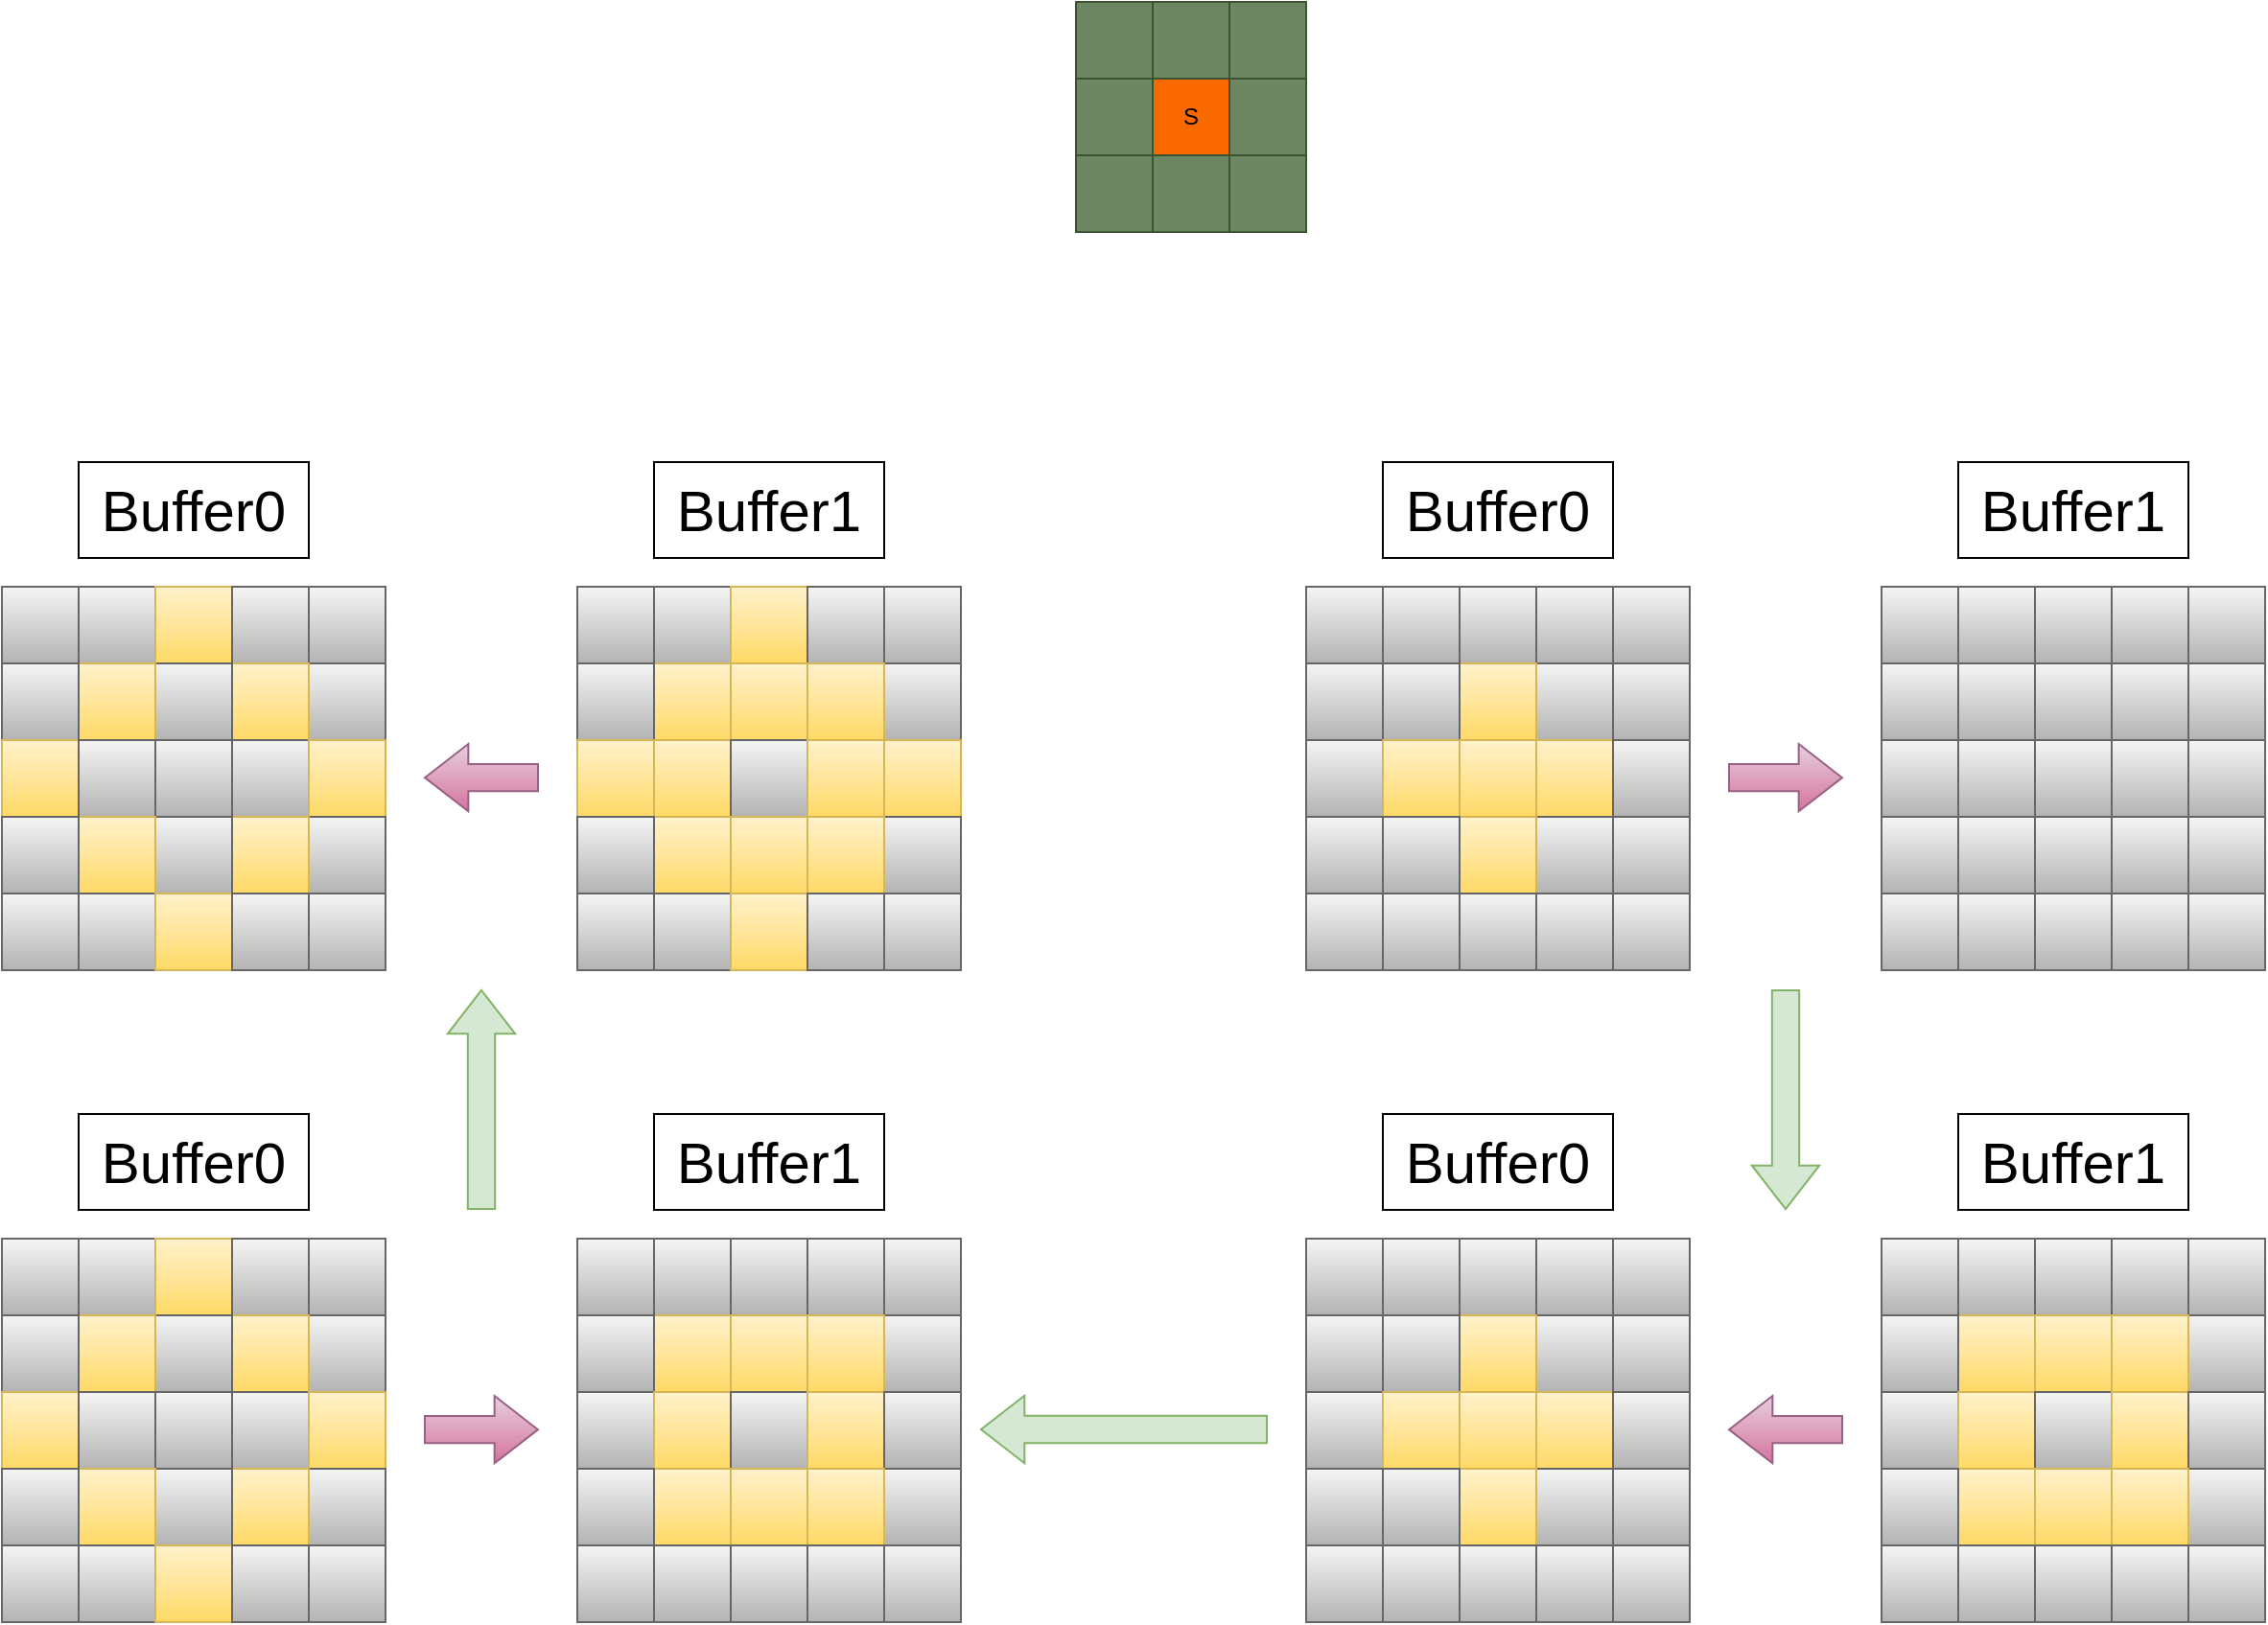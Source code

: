 <mxfile version="26.0.4">
  <diagram name="1 oldal" id="Q96dauBCt2SLIPE51oBn">
    <mxGraphModel dx="2514" dy="992" grid="1" gridSize="10" guides="1" tooltips="1" connect="1" arrows="1" fold="1" page="1" pageScale="1" pageWidth="827" pageHeight="1169" math="0" shadow="0">
      <root>
        <mxCell id="0" />
        <mxCell id="1" parent="0" />
        <mxCell id="FaB3kl8fGOnwr_DNzAc7-1" value="S" style="whiteSpace=wrap;html=1;aspect=fixed;fillColor=#fa6800;strokeColor=#C73500;fontColor=#000000;" vertex="1" parent="1">
          <mxGeometry x="120" y="220" width="40" height="40" as="geometry" />
        </mxCell>
        <mxCell id="FaB3kl8fGOnwr_DNzAc7-4" value="" style="whiteSpace=wrap;html=1;aspect=fixed;fillColor=#6d8764;strokeColor=#3A5431;fontColor=#ffffff;" vertex="1" parent="1">
          <mxGeometry x="120" y="180" width="40" height="40" as="geometry" />
        </mxCell>
        <mxCell id="FaB3kl8fGOnwr_DNzAc7-6" value="" style="whiteSpace=wrap;html=1;aspect=fixed;fillColor=#6d8764;strokeColor=#3A5431;fontColor=#ffffff;" vertex="1" parent="1">
          <mxGeometry x="80" y="180" width="40" height="40" as="geometry" />
        </mxCell>
        <mxCell id="FaB3kl8fGOnwr_DNzAc7-7" value="" style="whiteSpace=wrap;html=1;aspect=fixed;fillColor=#6d8764;strokeColor=#3A5431;fontColor=#ffffff;" vertex="1" parent="1">
          <mxGeometry x="80" y="220" width="40" height="40" as="geometry" />
        </mxCell>
        <mxCell id="FaB3kl8fGOnwr_DNzAc7-8" value="" style="whiteSpace=wrap;html=1;aspect=fixed;fillColor=#6d8764;strokeColor=#3A5431;fontColor=#ffffff;" vertex="1" parent="1">
          <mxGeometry x="80" y="260" width="40" height="40" as="geometry" />
        </mxCell>
        <mxCell id="FaB3kl8fGOnwr_DNzAc7-9" value="" style="whiteSpace=wrap;html=1;aspect=fixed;fillColor=#6d8764;strokeColor=#3A5431;fontColor=#ffffff;" vertex="1" parent="1">
          <mxGeometry x="120" y="260" width="40" height="40" as="geometry" />
        </mxCell>
        <mxCell id="FaB3kl8fGOnwr_DNzAc7-10" value="" style="whiteSpace=wrap;html=1;aspect=fixed;fillColor=#6d8764;strokeColor=#3A5431;fontColor=#ffffff;" vertex="1" parent="1">
          <mxGeometry x="160" y="260" width="40" height="40" as="geometry" />
        </mxCell>
        <mxCell id="FaB3kl8fGOnwr_DNzAc7-11" value="" style="whiteSpace=wrap;html=1;aspect=fixed;fillColor=#6d8764;strokeColor=#3A5431;fontColor=#ffffff;" vertex="1" parent="1">
          <mxGeometry x="160" y="220" width="40" height="40" as="geometry" />
        </mxCell>
        <mxCell id="FaB3kl8fGOnwr_DNzAc7-12" value="" style="whiteSpace=wrap;html=1;aspect=fixed;fillColor=#6d8764;strokeColor=#3A5431;fontColor=#ffffff;" vertex="1" parent="1">
          <mxGeometry x="160" y="180" width="40" height="40" as="geometry" />
        </mxCell>
        <mxCell id="FaB3kl8fGOnwr_DNzAc7-13" value="" style="whiteSpace=wrap;html=1;aspect=fixed;fillColor=#f5f5f5;gradientColor=#b3b3b3;strokeColor=#666666;" vertex="1" parent="1">
          <mxGeometry x="200" y="485" width="40" height="40" as="geometry" />
        </mxCell>
        <mxCell id="FaB3kl8fGOnwr_DNzAc7-14" value="" style="whiteSpace=wrap;html=1;aspect=fixed;fillColor=#f5f5f5;gradientColor=#b3b3b3;strokeColor=#666666;" vertex="1" parent="1">
          <mxGeometry x="240" y="485" width="40" height="40" as="geometry" />
        </mxCell>
        <mxCell id="FaB3kl8fGOnwr_DNzAc7-15" value="" style="whiteSpace=wrap;html=1;aspect=fixed;fillColor=#f5f5f5;gradientColor=#b3b3b3;strokeColor=#666666;" vertex="1" parent="1">
          <mxGeometry x="280" y="485" width="40" height="40" as="geometry" />
        </mxCell>
        <mxCell id="FaB3kl8fGOnwr_DNzAc7-16" value="" style="whiteSpace=wrap;html=1;aspect=fixed;fillColor=#f5f5f5;gradientColor=#b3b3b3;strokeColor=#666666;" vertex="1" parent="1">
          <mxGeometry x="320" y="485" width="40" height="40" as="geometry" />
        </mxCell>
        <mxCell id="FaB3kl8fGOnwr_DNzAc7-17" value="" style="whiteSpace=wrap;html=1;aspect=fixed;fillColor=#f5f5f5;gradientColor=#b3b3b3;strokeColor=#666666;" vertex="1" parent="1">
          <mxGeometry x="360" y="485" width="40" height="40" as="geometry" />
        </mxCell>
        <mxCell id="FaB3kl8fGOnwr_DNzAc7-18" value="" style="whiteSpace=wrap;html=1;aspect=fixed;fillColor=#f5f5f5;gradientColor=#b3b3b3;strokeColor=#666666;" vertex="1" parent="1">
          <mxGeometry x="360" y="525" width="40" height="40" as="geometry" />
        </mxCell>
        <mxCell id="FaB3kl8fGOnwr_DNzAc7-19" value="" style="whiteSpace=wrap;html=1;aspect=fixed;fillColor=#f5f5f5;gradientColor=#b3b3b3;strokeColor=#666666;" vertex="1" parent="1">
          <mxGeometry x="320" y="525" width="40" height="40" as="geometry" />
        </mxCell>
        <mxCell id="FaB3kl8fGOnwr_DNzAc7-20" value="" style="whiteSpace=wrap;html=1;aspect=fixed;fillColor=#fff2cc;gradientColor=#ffd966;strokeColor=#d6b656;" vertex="1" parent="1">
          <mxGeometry x="280" y="525" width="40" height="40" as="geometry" />
        </mxCell>
        <mxCell id="FaB3kl8fGOnwr_DNzAc7-21" value="" style="whiteSpace=wrap;html=1;aspect=fixed;fillColor=#f5f5f5;gradientColor=#b3b3b3;strokeColor=#666666;" vertex="1" parent="1">
          <mxGeometry x="240" y="525" width="40" height="40" as="geometry" />
        </mxCell>
        <mxCell id="FaB3kl8fGOnwr_DNzAc7-22" value="" style="whiteSpace=wrap;html=1;aspect=fixed;fillColor=#f5f5f5;gradientColor=#b3b3b3;strokeColor=#666666;" vertex="1" parent="1">
          <mxGeometry x="200" y="525" width="40" height="40" as="geometry" />
        </mxCell>
        <mxCell id="FaB3kl8fGOnwr_DNzAc7-23" value="" style="whiteSpace=wrap;html=1;aspect=fixed;fillColor=#f5f5f5;gradientColor=#b3b3b3;strokeColor=#666666;" vertex="1" parent="1">
          <mxGeometry x="200" y="565" width="40" height="40" as="geometry" />
        </mxCell>
        <mxCell id="FaB3kl8fGOnwr_DNzAc7-24" value="" style="whiteSpace=wrap;html=1;aspect=fixed;fillColor=#fff2cc;gradientColor=#ffd966;strokeColor=#d6b656;" vertex="1" parent="1">
          <mxGeometry x="240" y="565" width="40" height="40" as="geometry" />
        </mxCell>
        <mxCell id="FaB3kl8fGOnwr_DNzAc7-25" value="" style="whiteSpace=wrap;html=1;aspect=fixed;fillColor=#fff2cc;gradientColor=#ffd966;strokeColor=#d6b656;" vertex="1" parent="1">
          <mxGeometry x="280" y="565" width="40" height="40" as="geometry" />
        </mxCell>
        <mxCell id="FaB3kl8fGOnwr_DNzAc7-26" value="" style="whiteSpace=wrap;html=1;aspect=fixed;fillColor=#fff2cc;gradientColor=#ffd966;strokeColor=#d6b656;" vertex="1" parent="1">
          <mxGeometry x="320" y="565" width="40" height="40" as="geometry" />
        </mxCell>
        <mxCell id="FaB3kl8fGOnwr_DNzAc7-27" value="" style="whiteSpace=wrap;html=1;aspect=fixed;fillColor=#f5f5f5;gradientColor=#b3b3b3;strokeColor=#666666;" vertex="1" parent="1">
          <mxGeometry x="360" y="565" width="40" height="40" as="geometry" />
        </mxCell>
        <mxCell id="FaB3kl8fGOnwr_DNzAc7-28" value="" style="whiteSpace=wrap;html=1;aspect=fixed;fillColor=#f5f5f5;gradientColor=#b3b3b3;strokeColor=#666666;" vertex="1" parent="1">
          <mxGeometry x="360" y="605" width="40" height="40" as="geometry" />
        </mxCell>
        <mxCell id="FaB3kl8fGOnwr_DNzAc7-29" value="" style="whiteSpace=wrap;html=1;aspect=fixed;fillColor=#f5f5f5;gradientColor=#b3b3b3;strokeColor=#666666;" vertex="1" parent="1">
          <mxGeometry x="320" y="605" width="40" height="40" as="geometry" />
        </mxCell>
        <mxCell id="FaB3kl8fGOnwr_DNzAc7-30" value="" style="whiteSpace=wrap;html=1;aspect=fixed;fillColor=#fff2cc;gradientColor=#ffd966;strokeColor=#d6b656;" vertex="1" parent="1">
          <mxGeometry x="280" y="605" width="40" height="40" as="geometry" />
        </mxCell>
        <mxCell id="FaB3kl8fGOnwr_DNzAc7-31" value="" style="whiteSpace=wrap;html=1;aspect=fixed;fillColor=#f5f5f5;gradientColor=#b3b3b3;strokeColor=#666666;" vertex="1" parent="1">
          <mxGeometry x="240" y="605" width="40" height="40" as="geometry" />
        </mxCell>
        <mxCell id="FaB3kl8fGOnwr_DNzAc7-32" value="" style="whiteSpace=wrap;html=1;aspect=fixed;fillColor=#f5f5f5;gradientColor=#b3b3b3;strokeColor=#666666;" vertex="1" parent="1">
          <mxGeometry x="200" y="605" width="40" height="40" as="geometry" />
        </mxCell>
        <mxCell id="FaB3kl8fGOnwr_DNzAc7-33" value="" style="whiteSpace=wrap;html=1;aspect=fixed;fillColor=#f5f5f5;gradientColor=#b3b3b3;strokeColor=#666666;" vertex="1" parent="1">
          <mxGeometry x="200" y="645" width="40" height="40" as="geometry" />
        </mxCell>
        <mxCell id="FaB3kl8fGOnwr_DNzAc7-34" value="" style="whiteSpace=wrap;html=1;aspect=fixed;fillColor=#f5f5f5;gradientColor=#b3b3b3;strokeColor=#666666;" vertex="1" parent="1">
          <mxGeometry x="240" y="645" width="40" height="40" as="geometry" />
        </mxCell>
        <mxCell id="FaB3kl8fGOnwr_DNzAc7-35" value="" style="whiteSpace=wrap;html=1;aspect=fixed;fillColor=#f5f5f5;gradientColor=#b3b3b3;strokeColor=#666666;" vertex="1" parent="1">
          <mxGeometry x="280" y="645" width="40" height="40" as="geometry" />
        </mxCell>
        <mxCell id="FaB3kl8fGOnwr_DNzAc7-36" value="" style="whiteSpace=wrap;html=1;aspect=fixed;fillColor=#f5f5f5;gradientColor=#b3b3b3;strokeColor=#666666;" vertex="1" parent="1">
          <mxGeometry x="320" y="645" width="40" height="40" as="geometry" />
        </mxCell>
        <mxCell id="FaB3kl8fGOnwr_DNzAc7-37" value="" style="whiteSpace=wrap;html=1;aspect=fixed;fillColor=#f5f5f5;gradientColor=#b3b3b3;strokeColor=#666666;" vertex="1" parent="1">
          <mxGeometry x="360" y="645" width="40" height="40" as="geometry" />
        </mxCell>
        <mxCell id="FaB3kl8fGOnwr_DNzAc7-43" value="" style="whiteSpace=wrap;html=1;aspect=fixed;fillColor=#f5f5f5;gradientColor=#b3b3b3;strokeColor=#666666;" vertex="1" parent="1">
          <mxGeometry x="500" y="485" width="40" height="40" as="geometry" />
        </mxCell>
        <mxCell id="FaB3kl8fGOnwr_DNzAc7-44" value="" style="whiteSpace=wrap;html=1;aspect=fixed;fillColor=#f5f5f5;gradientColor=#b3b3b3;strokeColor=#666666;" vertex="1" parent="1">
          <mxGeometry x="540" y="485" width="40" height="40" as="geometry" />
        </mxCell>
        <mxCell id="FaB3kl8fGOnwr_DNzAc7-45" value="" style="whiteSpace=wrap;html=1;aspect=fixed;fillColor=#f5f5f5;gradientColor=#b3b3b3;strokeColor=#666666;" vertex="1" parent="1">
          <mxGeometry x="580" y="485" width="40" height="40" as="geometry" />
        </mxCell>
        <mxCell id="FaB3kl8fGOnwr_DNzAc7-46" value="" style="whiteSpace=wrap;html=1;aspect=fixed;fillColor=#f5f5f5;gradientColor=#b3b3b3;strokeColor=#666666;" vertex="1" parent="1">
          <mxGeometry x="620" y="485" width="40" height="40" as="geometry" />
        </mxCell>
        <mxCell id="FaB3kl8fGOnwr_DNzAc7-47" value="" style="whiteSpace=wrap;html=1;aspect=fixed;fillColor=#f5f5f5;gradientColor=#b3b3b3;strokeColor=#666666;" vertex="1" parent="1">
          <mxGeometry x="660" y="485" width="40" height="40" as="geometry" />
        </mxCell>
        <mxCell id="FaB3kl8fGOnwr_DNzAc7-48" value="" style="whiteSpace=wrap;html=1;aspect=fixed;fillColor=#f5f5f5;gradientColor=#b3b3b3;strokeColor=#666666;" vertex="1" parent="1">
          <mxGeometry x="660" y="525" width="40" height="40" as="geometry" />
        </mxCell>
        <mxCell id="FaB3kl8fGOnwr_DNzAc7-49" value="" style="whiteSpace=wrap;html=1;aspect=fixed;fillColor=#f5f5f5;gradientColor=#b3b3b3;strokeColor=#666666;" vertex="1" parent="1">
          <mxGeometry x="620" y="525" width="40" height="40" as="geometry" />
        </mxCell>
        <mxCell id="FaB3kl8fGOnwr_DNzAc7-50" value="" style="whiteSpace=wrap;html=1;aspect=fixed;fillColor=#f5f5f5;gradientColor=#b3b3b3;strokeColor=#666666;" vertex="1" parent="1">
          <mxGeometry x="580" y="525" width="40" height="40" as="geometry" />
        </mxCell>
        <mxCell id="FaB3kl8fGOnwr_DNzAc7-51" value="" style="whiteSpace=wrap;html=1;aspect=fixed;fillColor=#f5f5f5;gradientColor=#b3b3b3;strokeColor=#666666;" vertex="1" parent="1">
          <mxGeometry x="540" y="525" width="40" height="40" as="geometry" />
        </mxCell>
        <mxCell id="FaB3kl8fGOnwr_DNzAc7-52" value="" style="whiteSpace=wrap;html=1;aspect=fixed;fillColor=#f5f5f5;gradientColor=#b3b3b3;strokeColor=#666666;" vertex="1" parent="1">
          <mxGeometry x="500" y="525" width="40" height="40" as="geometry" />
        </mxCell>
        <mxCell id="FaB3kl8fGOnwr_DNzAc7-53" value="" style="whiteSpace=wrap;html=1;aspect=fixed;fillColor=#f5f5f5;gradientColor=#b3b3b3;strokeColor=#666666;" vertex="1" parent="1">
          <mxGeometry x="500" y="565" width="40" height="40" as="geometry" />
        </mxCell>
        <mxCell id="FaB3kl8fGOnwr_DNzAc7-54" value="" style="whiteSpace=wrap;html=1;aspect=fixed;fillColor=#f5f5f5;gradientColor=#b3b3b3;strokeColor=#666666;" vertex="1" parent="1">
          <mxGeometry x="540" y="565" width="40" height="40" as="geometry" />
        </mxCell>
        <mxCell id="FaB3kl8fGOnwr_DNzAc7-55" value="" style="whiteSpace=wrap;html=1;aspect=fixed;fillColor=#f5f5f5;gradientColor=#b3b3b3;strokeColor=#666666;" vertex="1" parent="1">
          <mxGeometry x="580" y="565" width="40" height="40" as="geometry" />
        </mxCell>
        <mxCell id="FaB3kl8fGOnwr_DNzAc7-56" value="" style="whiteSpace=wrap;html=1;aspect=fixed;fillColor=#f5f5f5;gradientColor=#b3b3b3;strokeColor=#666666;" vertex="1" parent="1">
          <mxGeometry x="620" y="565" width="40" height="40" as="geometry" />
        </mxCell>
        <mxCell id="FaB3kl8fGOnwr_DNzAc7-57" value="" style="whiteSpace=wrap;html=1;aspect=fixed;fillColor=#f5f5f5;gradientColor=#b3b3b3;strokeColor=#666666;" vertex="1" parent="1">
          <mxGeometry x="660" y="565" width="40" height="40" as="geometry" />
        </mxCell>
        <mxCell id="FaB3kl8fGOnwr_DNzAc7-58" value="" style="whiteSpace=wrap;html=1;aspect=fixed;fillColor=#f5f5f5;gradientColor=#b3b3b3;strokeColor=#666666;" vertex="1" parent="1">
          <mxGeometry x="660" y="605" width="40" height="40" as="geometry" />
        </mxCell>
        <mxCell id="FaB3kl8fGOnwr_DNzAc7-59" value="" style="whiteSpace=wrap;html=1;aspect=fixed;fillColor=#f5f5f5;gradientColor=#b3b3b3;strokeColor=#666666;" vertex="1" parent="1">
          <mxGeometry x="620" y="605" width="40" height="40" as="geometry" />
        </mxCell>
        <mxCell id="FaB3kl8fGOnwr_DNzAc7-60" value="" style="whiteSpace=wrap;html=1;aspect=fixed;fillColor=#f5f5f5;gradientColor=#b3b3b3;strokeColor=#666666;" vertex="1" parent="1">
          <mxGeometry x="580" y="605" width="40" height="40" as="geometry" />
        </mxCell>
        <mxCell id="FaB3kl8fGOnwr_DNzAc7-61" value="" style="whiteSpace=wrap;html=1;aspect=fixed;fillColor=#f5f5f5;gradientColor=#b3b3b3;strokeColor=#666666;" vertex="1" parent="1">
          <mxGeometry x="540" y="605" width="40" height="40" as="geometry" />
        </mxCell>
        <mxCell id="FaB3kl8fGOnwr_DNzAc7-62" value="" style="whiteSpace=wrap;html=1;aspect=fixed;fillColor=#f5f5f5;gradientColor=#b3b3b3;strokeColor=#666666;" vertex="1" parent="1">
          <mxGeometry x="500" y="605" width="40" height="40" as="geometry" />
        </mxCell>
        <mxCell id="FaB3kl8fGOnwr_DNzAc7-63" value="" style="whiteSpace=wrap;html=1;aspect=fixed;fillColor=#f5f5f5;gradientColor=#b3b3b3;strokeColor=#666666;" vertex="1" parent="1">
          <mxGeometry x="500" y="645" width="40" height="40" as="geometry" />
        </mxCell>
        <mxCell id="FaB3kl8fGOnwr_DNzAc7-64" value="" style="whiteSpace=wrap;html=1;aspect=fixed;fillColor=#f5f5f5;gradientColor=#b3b3b3;strokeColor=#666666;" vertex="1" parent="1">
          <mxGeometry x="540" y="645" width="40" height="40" as="geometry" />
        </mxCell>
        <mxCell id="FaB3kl8fGOnwr_DNzAc7-65" value="" style="whiteSpace=wrap;html=1;aspect=fixed;fillColor=#f5f5f5;gradientColor=#b3b3b3;strokeColor=#666666;" vertex="1" parent="1">
          <mxGeometry x="580" y="645" width="40" height="40" as="geometry" />
        </mxCell>
        <mxCell id="FaB3kl8fGOnwr_DNzAc7-66" value="" style="whiteSpace=wrap;html=1;aspect=fixed;fillColor=#f5f5f5;gradientColor=#b3b3b3;strokeColor=#666666;" vertex="1" parent="1">
          <mxGeometry x="620" y="645" width="40" height="40" as="geometry" />
        </mxCell>
        <mxCell id="FaB3kl8fGOnwr_DNzAc7-67" value="" style="whiteSpace=wrap;html=1;aspect=fixed;fillColor=#f5f5f5;gradientColor=#b3b3b3;strokeColor=#666666;" vertex="1" parent="1">
          <mxGeometry x="660" y="645" width="40" height="40" as="geometry" />
        </mxCell>
        <mxCell id="FaB3kl8fGOnwr_DNzAc7-68" value="Buffer0" style="rounded=0;whiteSpace=wrap;html=1;fontSize=30;" vertex="1" parent="1">
          <mxGeometry x="240" y="420" width="120" height="50" as="geometry" />
        </mxCell>
        <mxCell id="FaB3kl8fGOnwr_DNzAc7-69" value="Buffer1" style="rounded=0;whiteSpace=wrap;html=1;fontSize=30;" vertex="1" parent="1">
          <mxGeometry x="540" y="420" width="120" height="50" as="geometry" />
        </mxCell>
        <mxCell id="FaB3kl8fGOnwr_DNzAc7-95" value="" style="shape=flexArrow;endArrow=classic;html=1;rounded=0;width=14.167;endSize=7.225;fillColor=#e6d0de;gradientColor=#d5739d;strokeColor=#996185;" edge="1" parent="1">
          <mxGeometry width="50" height="50" relative="1" as="geometry">
            <mxPoint x="420" y="584.58" as="sourcePoint" />
            <mxPoint x="480" y="584.58" as="targetPoint" />
          </mxGeometry>
        </mxCell>
        <mxCell id="FaB3kl8fGOnwr_DNzAc7-96" value="" style="whiteSpace=wrap;html=1;aspect=fixed;fillColor=#f5f5f5;gradientColor=#b3b3b3;strokeColor=#666666;" vertex="1" parent="1">
          <mxGeometry x="200" y="825" width="40" height="40" as="geometry" />
        </mxCell>
        <mxCell id="FaB3kl8fGOnwr_DNzAc7-97" value="" style="whiteSpace=wrap;html=1;aspect=fixed;fillColor=#f5f5f5;gradientColor=#b3b3b3;strokeColor=#666666;" vertex="1" parent="1">
          <mxGeometry x="240" y="825" width="40" height="40" as="geometry" />
        </mxCell>
        <mxCell id="FaB3kl8fGOnwr_DNzAc7-98" value="" style="whiteSpace=wrap;html=1;aspect=fixed;fillColor=#f5f5f5;gradientColor=#b3b3b3;strokeColor=#666666;" vertex="1" parent="1">
          <mxGeometry x="280" y="825" width="40" height="40" as="geometry" />
        </mxCell>
        <mxCell id="FaB3kl8fGOnwr_DNzAc7-99" value="" style="whiteSpace=wrap;html=1;aspect=fixed;fillColor=#f5f5f5;gradientColor=#b3b3b3;strokeColor=#666666;" vertex="1" parent="1">
          <mxGeometry x="320" y="825" width="40" height="40" as="geometry" />
        </mxCell>
        <mxCell id="FaB3kl8fGOnwr_DNzAc7-100" value="" style="whiteSpace=wrap;html=1;aspect=fixed;fillColor=#f5f5f5;gradientColor=#b3b3b3;strokeColor=#666666;" vertex="1" parent="1">
          <mxGeometry x="360" y="825" width="40" height="40" as="geometry" />
        </mxCell>
        <mxCell id="FaB3kl8fGOnwr_DNzAc7-101" value="" style="whiteSpace=wrap;html=1;aspect=fixed;fillColor=#f5f5f5;gradientColor=#b3b3b3;strokeColor=#666666;" vertex="1" parent="1">
          <mxGeometry x="360" y="865" width="40" height="40" as="geometry" />
        </mxCell>
        <mxCell id="FaB3kl8fGOnwr_DNzAc7-102" value="" style="whiteSpace=wrap;html=1;aspect=fixed;fillColor=#f5f5f5;gradientColor=#b3b3b3;strokeColor=#666666;" vertex="1" parent="1">
          <mxGeometry x="320" y="865" width="40" height="40" as="geometry" />
        </mxCell>
        <mxCell id="FaB3kl8fGOnwr_DNzAc7-103" value="" style="whiteSpace=wrap;html=1;aspect=fixed;fillColor=#fff2cc;gradientColor=#ffd966;strokeColor=#d6b656;" vertex="1" parent="1">
          <mxGeometry x="280" y="865" width="40" height="40" as="geometry" />
        </mxCell>
        <mxCell id="FaB3kl8fGOnwr_DNzAc7-104" value="" style="whiteSpace=wrap;html=1;aspect=fixed;fillColor=#f5f5f5;gradientColor=#b3b3b3;strokeColor=#666666;" vertex="1" parent="1">
          <mxGeometry x="240" y="865" width="40" height="40" as="geometry" />
        </mxCell>
        <mxCell id="FaB3kl8fGOnwr_DNzAc7-105" value="" style="whiteSpace=wrap;html=1;aspect=fixed;fillColor=#f5f5f5;gradientColor=#b3b3b3;strokeColor=#666666;" vertex="1" parent="1">
          <mxGeometry x="200" y="865" width="40" height="40" as="geometry" />
        </mxCell>
        <mxCell id="FaB3kl8fGOnwr_DNzAc7-106" value="" style="whiteSpace=wrap;html=1;aspect=fixed;fillColor=#f5f5f5;gradientColor=#b3b3b3;strokeColor=#666666;" vertex="1" parent="1">
          <mxGeometry x="200" y="905" width="40" height="40" as="geometry" />
        </mxCell>
        <mxCell id="FaB3kl8fGOnwr_DNzAc7-107" value="" style="whiteSpace=wrap;html=1;aspect=fixed;fillColor=#fff2cc;gradientColor=#ffd966;strokeColor=#d6b656;" vertex="1" parent="1">
          <mxGeometry x="240" y="905" width="40" height="40" as="geometry" />
        </mxCell>
        <mxCell id="FaB3kl8fGOnwr_DNzAc7-108" value="" style="whiteSpace=wrap;html=1;aspect=fixed;fillColor=#fff2cc;gradientColor=#ffd966;strokeColor=#d6b656;" vertex="1" parent="1">
          <mxGeometry x="280" y="905" width="40" height="40" as="geometry" />
        </mxCell>
        <mxCell id="FaB3kl8fGOnwr_DNzAc7-109" value="" style="whiteSpace=wrap;html=1;aspect=fixed;fillColor=#fff2cc;gradientColor=#ffd966;strokeColor=#d6b656;" vertex="1" parent="1">
          <mxGeometry x="320" y="905" width="40" height="40" as="geometry" />
        </mxCell>
        <mxCell id="FaB3kl8fGOnwr_DNzAc7-110" value="" style="whiteSpace=wrap;html=1;aspect=fixed;fillColor=#f5f5f5;gradientColor=#b3b3b3;strokeColor=#666666;" vertex="1" parent="1">
          <mxGeometry x="360" y="905" width="40" height="40" as="geometry" />
        </mxCell>
        <mxCell id="FaB3kl8fGOnwr_DNzAc7-111" value="" style="whiteSpace=wrap;html=1;aspect=fixed;fillColor=#f5f5f5;gradientColor=#b3b3b3;strokeColor=#666666;" vertex="1" parent="1">
          <mxGeometry x="360" y="945" width="40" height="40" as="geometry" />
        </mxCell>
        <mxCell id="FaB3kl8fGOnwr_DNzAc7-112" value="" style="whiteSpace=wrap;html=1;aspect=fixed;fillColor=#f5f5f5;gradientColor=#b3b3b3;strokeColor=#666666;" vertex="1" parent="1">
          <mxGeometry x="320" y="945" width="40" height="40" as="geometry" />
        </mxCell>
        <mxCell id="FaB3kl8fGOnwr_DNzAc7-113" value="" style="whiteSpace=wrap;html=1;aspect=fixed;fillColor=#fff2cc;gradientColor=#ffd966;strokeColor=#d6b656;" vertex="1" parent="1">
          <mxGeometry x="280" y="945" width="40" height="40" as="geometry" />
        </mxCell>
        <mxCell id="FaB3kl8fGOnwr_DNzAc7-114" value="" style="whiteSpace=wrap;html=1;aspect=fixed;fillColor=#f5f5f5;gradientColor=#b3b3b3;strokeColor=#666666;" vertex="1" parent="1">
          <mxGeometry x="240" y="945" width="40" height="40" as="geometry" />
        </mxCell>
        <mxCell id="FaB3kl8fGOnwr_DNzAc7-115" value="" style="whiteSpace=wrap;html=1;aspect=fixed;fillColor=#f5f5f5;gradientColor=#b3b3b3;strokeColor=#666666;" vertex="1" parent="1">
          <mxGeometry x="200" y="945" width="40" height="40" as="geometry" />
        </mxCell>
        <mxCell id="FaB3kl8fGOnwr_DNzAc7-116" value="" style="whiteSpace=wrap;html=1;aspect=fixed;fillColor=#f5f5f5;gradientColor=#b3b3b3;strokeColor=#666666;" vertex="1" parent="1">
          <mxGeometry x="200" y="985" width="40" height="40" as="geometry" />
        </mxCell>
        <mxCell id="FaB3kl8fGOnwr_DNzAc7-117" value="" style="whiteSpace=wrap;html=1;aspect=fixed;fillColor=#f5f5f5;gradientColor=#b3b3b3;strokeColor=#666666;" vertex="1" parent="1">
          <mxGeometry x="240" y="985" width="40" height="40" as="geometry" />
        </mxCell>
        <mxCell id="FaB3kl8fGOnwr_DNzAc7-118" value="" style="whiteSpace=wrap;html=1;aspect=fixed;fillColor=#f5f5f5;gradientColor=#b3b3b3;strokeColor=#666666;" vertex="1" parent="1">
          <mxGeometry x="280" y="985" width="40" height="40" as="geometry" />
        </mxCell>
        <mxCell id="FaB3kl8fGOnwr_DNzAc7-119" value="" style="whiteSpace=wrap;html=1;aspect=fixed;fillColor=#f5f5f5;gradientColor=#b3b3b3;strokeColor=#666666;" vertex="1" parent="1">
          <mxGeometry x="320" y="985" width="40" height="40" as="geometry" />
        </mxCell>
        <mxCell id="FaB3kl8fGOnwr_DNzAc7-120" value="" style="whiteSpace=wrap;html=1;aspect=fixed;fillColor=#f5f5f5;gradientColor=#b3b3b3;strokeColor=#666666;" vertex="1" parent="1">
          <mxGeometry x="360" y="985" width="40" height="40" as="geometry" />
        </mxCell>
        <mxCell id="FaB3kl8fGOnwr_DNzAc7-121" value="" style="whiteSpace=wrap;html=1;aspect=fixed;fillColor=#f5f5f5;gradientColor=#b3b3b3;strokeColor=#666666;" vertex="1" parent="1">
          <mxGeometry x="500" y="825" width="40" height="40" as="geometry" />
        </mxCell>
        <mxCell id="FaB3kl8fGOnwr_DNzAc7-122" value="" style="whiteSpace=wrap;html=1;aspect=fixed;fillColor=#f5f5f5;gradientColor=#b3b3b3;strokeColor=#666666;" vertex="1" parent="1">
          <mxGeometry x="540" y="825" width="40" height="40" as="geometry" />
        </mxCell>
        <mxCell id="FaB3kl8fGOnwr_DNzAc7-123" value="" style="whiteSpace=wrap;html=1;aspect=fixed;fillColor=#f5f5f5;gradientColor=#b3b3b3;strokeColor=#666666;" vertex="1" parent="1">
          <mxGeometry x="580" y="825" width="40" height="40" as="geometry" />
        </mxCell>
        <mxCell id="FaB3kl8fGOnwr_DNzAc7-124" value="" style="whiteSpace=wrap;html=1;aspect=fixed;fillColor=#f5f5f5;gradientColor=#b3b3b3;strokeColor=#666666;" vertex="1" parent="1">
          <mxGeometry x="620" y="825" width="40" height="40" as="geometry" />
        </mxCell>
        <mxCell id="FaB3kl8fGOnwr_DNzAc7-125" value="" style="whiteSpace=wrap;html=1;aspect=fixed;fillColor=#f5f5f5;gradientColor=#b3b3b3;strokeColor=#666666;" vertex="1" parent="1">
          <mxGeometry x="660" y="825" width="40" height="40" as="geometry" />
        </mxCell>
        <mxCell id="FaB3kl8fGOnwr_DNzAc7-126" value="" style="whiteSpace=wrap;html=1;aspect=fixed;fillColor=#f5f5f5;gradientColor=#b3b3b3;strokeColor=#666666;" vertex="1" parent="1">
          <mxGeometry x="660" y="865" width="40" height="40" as="geometry" />
        </mxCell>
        <mxCell id="FaB3kl8fGOnwr_DNzAc7-127" value="" style="whiteSpace=wrap;html=1;aspect=fixed;fillColor=#fff2cc;gradientColor=#ffd966;strokeColor=#d6b656;" vertex="1" parent="1">
          <mxGeometry x="620" y="865" width="40" height="40" as="geometry" />
        </mxCell>
        <mxCell id="FaB3kl8fGOnwr_DNzAc7-128" value="" style="whiteSpace=wrap;html=1;aspect=fixed;fillColor=#fff2cc;gradientColor=#ffd966;strokeColor=#d6b656;" vertex="1" parent="1">
          <mxGeometry x="580" y="865" width="40" height="40" as="geometry" />
        </mxCell>
        <mxCell id="FaB3kl8fGOnwr_DNzAc7-129" value="" style="whiteSpace=wrap;html=1;aspect=fixed;fillColor=#fff2cc;gradientColor=#ffd966;strokeColor=#d6b656;" vertex="1" parent="1">
          <mxGeometry x="540" y="865" width="40" height="40" as="geometry" />
        </mxCell>
        <mxCell id="FaB3kl8fGOnwr_DNzAc7-130" value="" style="whiteSpace=wrap;html=1;aspect=fixed;fillColor=#f5f5f5;gradientColor=#b3b3b3;strokeColor=#666666;" vertex="1" parent="1">
          <mxGeometry x="500" y="865" width="40" height="40" as="geometry" />
        </mxCell>
        <mxCell id="FaB3kl8fGOnwr_DNzAc7-131" value="" style="whiteSpace=wrap;html=1;aspect=fixed;fillColor=#f5f5f5;gradientColor=#b3b3b3;strokeColor=#666666;" vertex="1" parent="1">
          <mxGeometry x="500" y="905" width="40" height="40" as="geometry" />
        </mxCell>
        <mxCell id="FaB3kl8fGOnwr_DNzAc7-132" value="" style="whiteSpace=wrap;html=1;aspect=fixed;fillColor=#fff2cc;gradientColor=#ffd966;strokeColor=#d6b656;" vertex="1" parent="1">
          <mxGeometry x="540" y="905" width="40" height="40" as="geometry" />
        </mxCell>
        <mxCell id="FaB3kl8fGOnwr_DNzAc7-133" value="" style="whiteSpace=wrap;html=1;aspect=fixed;fillColor=#f5f5f5;gradientColor=#b3b3b3;strokeColor=#666666;" vertex="1" parent="1">
          <mxGeometry x="580" y="905" width="40" height="40" as="geometry" />
        </mxCell>
        <mxCell id="FaB3kl8fGOnwr_DNzAc7-134" value="" style="whiteSpace=wrap;html=1;aspect=fixed;fillColor=#fff2cc;gradientColor=#ffd966;strokeColor=#d6b656;" vertex="1" parent="1">
          <mxGeometry x="620" y="905" width="40" height="40" as="geometry" />
        </mxCell>
        <mxCell id="FaB3kl8fGOnwr_DNzAc7-135" value="" style="whiteSpace=wrap;html=1;aspect=fixed;fillColor=#f5f5f5;gradientColor=#b3b3b3;strokeColor=#666666;" vertex="1" parent="1">
          <mxGeometry x="660" y="905" width="40" height="40" as="geometry" />
        </mxCell>
        <mxCell id="FaB3kl8fGOnwr_DNzAc7-136" value="" style="whiteSpace=wrap;html=1;aspect=fixed;fillColor=#f5f5f5;gradientColor=#b3b3b3;strokeColor=#666666;" vertex="1" parent="1">
          <mxGeometry x="660" y="945" width="40" height="40" as="geometry" />
        </mxCell>
        <mxCell id="FaB3kl8fGOnwr_DNzAc7-137" value="" style="whiteSpace=wrap;html=1;aspect=fixed;fillColor=#fff2cc;gradientColor=#ffd966;strokeColor=#d6b656;" vertex="1" parent="1">
          <mxGeometry x="620" y="945" width="40" height="40" as="geometry" />
        </mxCell>
        <mxCell id="FaB3kl8fGOnwr_DNzAc7-138" value="" style="whiteSpace=wrap;html=1;aspect=fixed;fillColor=#fff2cc;gradientColor=#ffd966;strokeColor=#d6b656;" vertex="1" parent="1">
          <mxGeometry x="580" y="945" width="40" height="40" as="geometry" />
        </mxCell>
        <mxCell id="FaB3kl8fGOnwr_DNzAc7-139" value="" style="whiteSpace=wrap;html=1;aspect=fixed;fillColor=#fff2cc;gradientColor=#ffd966;strokeColor=#d6b656;" vertex="1" parent="1">
          <mxGeometry x="540" y="945" width="40" height="40" as="geometry" />
        </mxCell>
        <mxCell id="FaB3kl8fGOnwr_DNzAc7-140" value="" style="whiteSpace=wrap;html=1;aspect=fixed;fillColor=#f5f5f5;gradientColor=#b3b3b3;strokeColor=#666666;" vertex="1" parent="1">
          <mxGeometry x="500" y="945" width="40" height="40" as="geometry" />
        </mxCell>
        <mxCell id="FaB3kl8fGOnwr_DNzAc7-141" value="" style="whiteSpace=wrap;html=1;aspect=fixed;fillColor=#f5f5f5;gradientColor=#b3b3b3;strokeColor=#666666;" vertex="1" parent="1">
          <mxGeometry x="500" y="985" width="40" height="40" as="geometry" />
        </mxCell>
        <mxCell id="FaB3kl8fGOnwr_DNzAc7-142" value="" style="whiteSpace=wrap;html=1;aspect=fixed;fillColor=#f5f5f5;gradientColor=#b3b3b3;strokeColor=#666666;" vertex="1" parent="1">
          <mxGeometry x="540" y="985" width="40" height="40" as="geometry" />
        </mxCell>
        <mxCell id="FaB3kl8fGOnwr_DNzAc7-143" value="" style="whiteSpace=wrap;html=1;aspect=fixed;fillColor=#f5f5f5;gradientColor=#b3b3b3;strokeColor=#666666;" vertex="1" parent="1">
          <mxGeometry x="580" y="985" width="40" height="40" as="geometry" />
        </mxCell>
        <mxCell id="FaB3kl8fGOnwr_DNzAc7-144" value="" style="whiteSpace=wrap;html=1;aspect=fixed;fillColor=#f5f5f5;gradientColor=#b3b3b3;strokeColor=#666666;" vertex="1" parent="1">
          <mxGeometry x="620" y="985" width="40" height="40" as="geometry" />
        </mxCell>
        <mxCell id="FaB3kl8fGOnwr_DNzAc7-145" value="" style="whiteSpace=wrap;html=1;aspect=fixed;fillColor=#f5f5f5;gradientColor=#b3b3b3;strokeColor=#666666;" vertex="1" parent="1">
          <mxGeometry x="660" y="985" width="40" height="40" as="geometry" />
        </mxCell>
        <mxCell id="FaB3kl8fGOnwr_DNzAc7-146" value="Buffer0" style="rounded=0;whiteSpace=wrap;html=1;fontSize=30;" vertex="1" parent="1">
          <mxGeometry x="240" y="760" width="120" height="50" as="geometry" />
        </mxCell>
        <mxCell id="FaB3kl8fGOnwr_DNzAc7-147" value="Buffer1" style="rounded=0;whiteSpace=wrap;html=1;fontSize=30;" vertex="1" parent="1">
          <mxGeometry x="540" y="760" width="120" height="50" as="geometry" />
        </mxCell>
        <mxCell id="FaB3kl8fGOnwr_DNzAc7-148" value="" style="shape=flexArrow;endArrow=classic;html=1;rounded=0;width=14.167;endSize=7.225;fillColor=#e6d0de;gradientColor=#d5739d;strokeColor=#996185;flowAnimation=0;" edge="1" parent="1">
          <mxGeometry width="50" height="50" relative="1" as="geometry">
            <mxPoint x="480" y="924.58" as="sourcePoint" />
            <mxPoint x="420" y="924.58" as="targetPoint" />
          </mxGeometry>
        </mxCell>
        <mxCell id="FaB3kl8fGOnwr_DNzAc7-149" value="" style="whiteSpace=wrap;html=1;aspect=fixed;fillColor=#f5f5f5;gradientColor=#b3b3b3;strokeColor=#666666;" vertex="1" parent="1">
          <mxGeometry x="-480" y="825" width="40" height="40" as="geometry" />
        </mxCell>
        <mxCell id="FaB3kl8fGOnwr_DNzAc7-150" value="" style="whiteSpace=wrap;html=1;aspect=fixed;fillColor=#f5f5f5;gradientColor=#b3b3b3;strokeColor=#666666;" vertex="1" parent="1">
          <mxGeometry x="-440" y="825" width="40" height="40" as="geometry" />
        </mxCell>
        <mxCell id="FaB3kl8fGOnwr_DNzAc7-151" value="" style="whiteSpace=wrap;html=1;aspect=fixed;fillColor=#fff2cc;gradientColor=#ffd966;strokeColor=#d6b656;" vertex="1" parent="1">
          <mxGeometry x="-400" y="825" width="40" height="40" as="geometry" />
        </mxCell>
        <mxCell id="FaB3kl8fGOnwr_DNzAc7-152" value="" style="whiteSpace=wrap;html=1;aspect=fixed;fillColor=#f5f5f5;gradientColor=#b3b3b3;strokeColor=#666666;" vertex="1" parent="1">
          <mxGeometry x="-360" y="825" width="40" height="40" as="geometry" />
        </mxCell>
        <mxCell id="FaB3kl8fGOnwr_DNzAc7-153" value="" style="whiteSpace=wrap;html=1;aspect=fixed;fillColor=#f5f5f5;gradientColor=#b3b3b3;strokeColor=#666666;" vertex="1" parent="1">
          <mxGeometry x="-320" y="825" width="40" height="40" as="geometry" />
        </mxCell>
        <mxCell id="FaB3kl8fGOnwr_DNzAc7-154" value="" style="whiteSpace=wrap;html=1;aspect=fixed;fillColor=#f5f5f5;gradientColor=#b3b3b3;strokeColor=#666666;" vertex="1" parent="1">
          <mxGeometry x="-320" y="865" width="40" height="40" as="geometry" />
        </mxCell>
        <mxCell id="FaB3kl8fGOnwr_DNzAc7-155" value="" style="whiteSpace=wrap;html=1;aspect=fixed;fillColor=#fff2cc;gradientColor=#ffd966;strokeColor=#d6b656;" vertex="1" parent="1">
          <mxGeometry x="-360" y="865" width="40" height="40" as="geometry" />
        </mxCell>
        <mxCell id="FaB3kl8fGOnwr_DNzAc7-156" value="" style="whiteSpace=wrap;html=1;aspect=fixed;fillColor=#f5f5f5;gradientColor=#b3b3b3;strokeColor=#666666;" vertex="1" parent="1">
          <mxGeometry x="-400" y="865" width="40" height="40" as="geometry" />
        </mxCell>
        <mxCell id="FaB3kl8fGOnwr_DNzAc7-157" value="" style="whiteSpace=wrap;html=1;aspect=fixed;fillColor=#fff2cc;gradientColor=#ffd966;strokeColor=#d6b656;" vertex="1" parent="1">
          <mxGeometry x="-440" y="865" width="40" height="40" as="geometry" />
        </mxCell>
        <mxCell id="FaB3kl8fGOnwr_DNzAc7-158" value="" style="whiteSpace=wrap;html=1;aspect=fixed;fillColor=#f5f5f5;gradientColor=#b3b3b3;strokeColor=#666666;" vertex="1" parent="1">
          <mxGeometry x="-480" y="865" width="40" height="40" as="geometry" />
        </mxCell>
        <mxCell id="FaB3kl8fGOnwr_DNzAc7-159" value="" style="whiteSpace=wrap;html=1;aspect=fixed;fillColor=#fff2cc;gradientColor=#ffd966;strokeColor=#d6b656;" vertex="1" parent="1">
          <mxGeometry x="-480" y="905" width="40" height="40" as="geometry" />
        </mxCell>
        <mxCell id="FaB3kl8fGOnwr_DNzAc7-160" value="" style="whiteSpace=wrap;html=1;aspect=fixed;fillColor=#f5f5f5;gradientColor=#b3b3b3;strokeColor=#666666;" vertex="1" parent="1">
          <mxGeometry x="-440" y="905" width="40" height="40" as="geometry" />
        </mxCell>
        <mxCell id="FaB3kl8fGOnwr_DNzAc7-161" value="" style="whiteSpace=wrap;html=1;aspect=fixed;fillColor=#f5f5f5;gradientColor=#b3b3b3;strokeColor=#666666;" vertex="1" parent="1">
          <mxGeometry x="-400" y="905" width="40" height="40" as="geometry" />
        </mxCell>
        <mxCell id="FaB3kl8fGOnwr_DNzAc7-162" value="" style="whiteSpace=wrap;html=1;aspect=fixed;fillColor=#f5f5f5;gradientColor=#b3b3b3;strokeColor=#666666;" vertex="1" parent="1">
          <mxGeometry x="-360" y="905" width="40" height="40" as="geometry" />
        </mxCell>
        <mxCell id="FaB3kl8fGOnwr_DNzAc7-163" value="" style="whiteSpace=wrap;html=1;aspect=fixed;fillColor=#fff2cc;gradientColor=#ffd966;strokeColor=#d6b656;" vertex="1" parent="1">
          <mxGeometry x="-320" y="905" width="40" height="40" as="geometry" />
        </mxCell>
        <mxCell id="FaB3kl8fGOnwr_DNzAc7-164" value="" style="whiteSpace=wrap;html=1;aspect=fixed;fillColor=#f5f5f5;gradientColor=#b3b3b3;strokeColor=#666666;" vertex="1" parent="1">
          <mxGeometry x="-320" y="945" width="40" height="40" as="geometry" />
        </mxCell>
        <mxCell id="FaB3kl8fGOnwr_DNzAc7-165" value="" style="whiteSpace=wrap;html=1;aspect=fixed;fillColor=#fff2cc;gradientColor=#ffd966;strokeColor=#d6b656;" vertex="1" parent="1">
          <mxGeometry x="-360" y="945" width="40" height="40" as="geometry" />
        </mxCell>
        <mxCell id="FaB3kl8fGOnwr_DNzAc7-166" value="" style="whiteSpace=wrap;html=1;aspect=fixed;fillColor=#f5f5f5;gradientColor=#b3b3b3;strokeColor=#666666;" vertex="1" parent="1">
          <mxGeometry x="-400" y="945" width="40" height="40" as="geometry" />
        </mxCell>
        <mxCell id="FaB3kl8fGOnwr_DNzAc7-167" value="" style="whiteSpace=wrap;html=1;aspect=fixed;fillColor=#fff2cc;gradientColor=#ffd966;strokeColor=#d6b656;" vertex="1" parent="1">
          <mxGeometry x="-440" y="945" width="40" height="40" as="geometry" />
        </mxCell>
        <mxCell id="FaB3kl8fGOnwr_DNzAc7-168" value="" style="whiteSpace=wrap;html=1;aspect=fixed;fillColor=#f5f5f5;gradientColor=#b3b3b3;strokeColor=#666666;" vertex="1" parent="1">
          <mxGeometry x="-480" y="945" width="40" height="40" as="geometry" />
        </mxCell>
        <mxCell id="FaB3kl8fGOnwr_DNzAc7-169" value="" style="whiteSpace=wrap;html=1;aspect=fixed;fillColor=#f5f5f5;gradientColor=#b3b3b3;strokeColor=#666666;" vertex="1" parent="1">
          <mxGeometry x="-480" y="985" width="40" height="40" as="geometry" />
        </mxCell>
        <mxCell id="FaB3kl8fGOnwr_DNzAc7-170" value="" style="whiteSpace=wrap;html=1;aspect=fixed;fillColor=#f5f5f5;gradientColor=#b3b3b3;strokeColor=#666666;" vertex="1" parent="1">
          <mxGeometry x="-440" y="985" width="40" height="40" as="geometry" />
        </mxCell>
        <mxCell id="FaB3kl8fGOnwr_DNzAc7-171" value="" style="whiteSpace=wrap;html=1;aspect=fixed;fillColor=#fff2cc;gradientColor=#ffd966;strokeColor=#d6b656;" vertex="1" parent="1">
          <mxGeometry x="-400" y="985" width="40" height="40" as="geometry" />
        </mxCell>
        <mxCell id="FaB3kl8fGOnwr_DNzAc7-172" value="" style="whiteSpace=wrap;html=1;aspect=fixed;fillColor=#f5f5f5;gradientColor=#b3b3b3;strokeColor=#666666;" vertex="1" parent="1">
          <mxGeometry x="-360" y="985" width="40" height="40" as="geometry" />
        </mxCell>
        <mxCell id="FaB3kl8fGOnwr_DNzAc7-173" value="" style="whiteSpace=wrap;html=1;aspect=fixed;fillColor=#f5f5f5;gradientColor=#b3b3b3;strokeColor=#666666;" vertex="1" parent="1">
          <mxGeometry x="-320" y="985" width="40" height="40" as="geometry" />
        </mxCell>
        <mxCell id="FaB3kl8fGOnwr_DNzAc7-174" value="" style="whiteSpace=wrap;html=1;aspect=fixed;fillColor=#f5f5f5;gradientColor=#b3b3b3;strokeColor=#666666;" vertex="1" parent="1">
          <mxGeometry x="-180" y="825" width="40" height="40" as="geometry" />
        </mxCell>
        <mxCell id="FaB3kl8fGOnwr_DNzAc7-175" value="" style="whiteSpace=wrap;html=1;aspect=fixed;fillColor=#f5f5f5;gradientColor=#b3b3b3;strokeColor=#666666;" vertex="1" parent="1">
          <mxGeometry x="-140" y="825" width="40" height="40" as="geometry" />
        </mxCell>
        <mxCell id="FaB3kl8fGOnwr_DNzAc7-176" value="" style="whiteSpace=wrap;html=1;aspect=fixed;fillColor=#f5f5f5;gradientColor=#b3b3b3;strokeColor=#666666;" vertex="1" parent="1">
          <mxGeometry x="-100" y="825" width="40" height="40" as="geometry" />
        </mxCell>
        <mxCell id="FaB3kl8fGOnwr_DNzAc7-177" value="" style="whiteSpace=wrap;html=1;aspect=fixed;fillColor=#f5f5f5;gradientColor=#b3b3b3;strokeColor=#666666;" vertex="1" parent="1">
          <mxGeometry x="-60" y="825" width="40" height="40" as="geometry" />
        </mxCell>
        <mxCell id="FaB3kl8fGOnwr_DNzAc7-178" value="" style="whiteSpace=wrap;html=1;aspect=fixed;fillColor=#f5f5f5;gradientColor=#b3b3b3;strokeColor=#666666;" vertex="1" parent="1">
          <mxGeometry x="-20" y="825" width="40" height="40" as="geometry" />
        </mxCell>
        <mxCell id="FaB3kl8fGOnwr_DNzAc7-179" value="" style="whiteSpace=wrap;html=1;aspect=fixed;fillColor=#f5f5f5;gradientColor=#b3b3b3;strokeColor=#666666;" vertex="1" parent="1">
          <mxGeometry x="-20" y="865" width="40" height="40" as="geometry" />
        </mxCell>
        <mxCell id="FaB3kl8fGOnwr_DNzAc7-180" value="" style="whiteSpace=wrap;html=1;aspect=fixed;fillColor=#fff2cc;gradientColor=#ffd966;strokeColor=#d6b656;" vertex="1" parent="1">
          <mxGeometry x="-60" y="865" width="40" height="40" as="geometry" />
        </mxCell>
        <mxCell id="FaB3kl8fGOnwr_DNzAc7-181" value="" style="whiteSpace=wrap;html=1;aspect=fixed;fillColor=#fff2cc;gradientColor=#ffd966;strokeColor=#d6b656;" vertex="1" parent="1">
          <mxGeometry x="-100" y="865" width="40" height="40" as="geometry" />
        </mxCell>
        <mxCell id="FaB3kl8fGOnwr_DNzAc7-182" value="" style="whiteSpace=wrap;html=1;aspect=fixed;fillColor=#fff2cc;gradientColor=#ffd966;strokeColor=#d6b656;" vertex="1" parent="1">
          <mxGeometry x="-140" y="865" width="40" height="40" as="geometry" />
        </mxCell>
        <mxCell id="FaB3kl8fGOnwr_DNzAc7-183" value="" style="whiteSpace=wrap;html=1;aspect=fixed;fillColor=#f5f5f5;gradientColor=#b3b3b3;strokeColor=#666666;" vertex="1" parent="1">
          <mxGeometry x="-180" y="865" width="40" height="40" as="geometry" />
        </mxCell>
        <mxCell id="FaB3kl8fGOnwr_DNzAc7-184" value="" style="whiteSpace=wrap;html=1;aspect=fixed;fillColor=#f5f5f5;gradientColor=#b3b3b3;strokeColor=#666666;" vertex="1" parent="1">
          <mxGeometry x="-180" y="905" width="40" height="40" as="geometry" />
        </mxCell>
        <mxCell id="FaB3kl8fGOnwr_DNzAc7-185" value="" style="whiteSpace=wrap;html=1;aspect=fixed;fillColor=#fff2cc;gradientColor=#ffd966;strokeColor=#d6b656;" vertex="1" parent="1">
          <mxGeometry x="-140" y="905" width="40" height="40" as="geometry" />
        </mxCell>
        <mxCell id="FaB3kl8fGOnwr_DNzAc7-186" value="" style="whiteSpace=wrap;html=1;aspect=fixed;fillColor=#f5f5f5;gradientColor=#b3b3b3;strokeColor=#666666;" vertex="1" parent="1">
          <mxGeometry x="-100" y="905" width="40" height="40" as="geometry" />
        </mxCell>
        <mxCell id="FaB3kl8fGOnwr_DNzAc7-187" value="" style="whiteSpace=wrap;html=1;aspect=fixed;fillColor=#fff2cc;gradientColor=#ffd966;strokeColor=#d6b656;" vertex="1" parent="1">
          <mxGeometry x="-60" y="905" width="40" height="40" as="geometry" />
        </mxCell>
        <mxCell id="FaB3kl8fGOnwr_DNzAc7-188" value="" style="whiteSpace=wrap;html=1;aspect=fixed;fillColor=#f5f5f5;gradientColor=#b3b3b3;strokeColor=#666666;" vertex="1" parent="1">
          <mxGeometry x="-20" y="905" width="40" height="40" as="geometry" />
        </mxCell>
        <mxCell id="FaB3kl8fGOnwr_DNzAc7-189" value="" style="whiteSpace=wrap;html=1;aspect=fixed;fillColor=#f5f5f5;gradientColor=#b3b3b3;strokeColor=#666666;" vertex="1" parent="1">
          <mxGeometry x="-20" y="945" width="40" height="40" as="geometry" />
        </mxCell>
        <mxCell id="FaB3kl8fGOnwr_DNzAc7-190" value="" style="whiteSpace=wrap;html=1;aspect=fixed;fillColor=#fff2cc;gradientColor=#ffd966;strokeColor=#d6b656;" vertex="1" parent="1">
          <mxGeometry x="-60" y="945" width="40" height="40" as="geometry" />
        </mxCell>
        <mxCell id="FaB3kl8fGOnwr_DNzAc7-191" value="" style="whiteSpace=wrap;html=1;aspect=fixed;fillColor=#fff2cc;gradientColor=#ffd966;strokeColor=#d6b656;" vertex="1" parent="1">
          <mxGeometry x="-100" y="945" width="40" height="40" as="geometry" />
        </mxCell>
        <mxCell id="FaB3kl8fGOnwr_DNzAc7-192" value="" style="whiteSpace=wrap;html=1;aspect=fixed;fillColor=#fff2cc;gradientColor=#ffd966;strokeColor=#d6b656;" vertex="1" parent="1">
          <mxGeometry x="-140" y="945" width="40" height="40" as="geometry" />
        </mxCell>
        <mxCell id="FaB3kl8fGOnwr_DNzAc7-193" value="" style="whiteSpace=wrap;html=1;aspect=fixed;fillColor=#f5f5f5;gradientColor=#b3b3b3;strokeColor=#666666;" vertex="1" parent="1">
          <mxGeometry x="-180" y="945" width="40" height="40" as="geometry" />
        </mxCell>
        <mxCell id="FaB3kl8fGOnwr_DNzAc7-194" value="" style="whiteSpace=wrap;html=1;aspect=fixed;fillColor=#f5f5f5;gradientColor=#b3b3b3;strokeColor=#666666;" vertex="1" parent="1">
          <mxGeometry x="-180" y="985" width="40" height="40" as="geometry" />
        </mxCell>
        <mxCell id="FaB3kl8fGOnwr_DNzAc7-195" value="" style="whiteSpace=wrap;html=1;aspect=fixed;fillColor=#f5f5f5;gradientColor=#b3b3b3;strokeColor=#666666;" vertex="1" parent="1">
          <mxGeometry x="-140" y="985" width="40" height="40" as="geometry" />
        </mxCell>
        <mxCell id="FaB3kl8fGOnwr_DNzAc7-196" value="" style="whiteSpace=wrap;html=1;aspect=fixed;fillColor=#f5f5f5;gradientColor=#b3b3b3;strokeColor=#666666;" vertex="1" parent="1">
          <mxGeometry x="-100" y="985" width="40" height="40" as="geometry" />
        </mxCell>
        <mxCell id="FaB3kl8fGOnwr_DNzAc7-197" value="" style="whiteSpace=wrap;html=1;aspect=fixed;fillColor=#f5f5f5;gradientColor=#b3b3b3;strokeColor=#666666;" vertex="1" parent="1">
          <mxGeometry x="-60" y="985" width="40" height="40" as="geometry" />
        </mxCell>
        <mxCell id="FaB3kl8fGOnwr_DNzAc7-198" value="" style="whiteSpace=wrap;html=1;aspect=fixed;fillColor=#f5f5f5;gradientColor=#b3b3b3;strokeColor=#666666;" vertex="1" parent="1">
          <mxGeometry x="-20" y="985" width="40" height="40" as="geometry" />
        </mxCell>
        <mxCell id="FaB3kl8fGOnwr_DNzAc7-199" value="Buffer0" style="rounded=0;whiteSpace=wrap;html=1;fontSize=30;" vertex="1" parent="1">
          <mxGeometry x="-440" y="760" width="120" height="50" as="geometry" />
        </mxCell>
        <mxCell id="FaB3kl8fGOnwr_DNzAc7-200" value="Buffer1" style="rounded=0;whiteSpace=wrap;html=1;fontSize=30;" vertex="1" parent="1">
          <mxGeometry x="-140" y="760" width="120" height="50" as="geometry" />
        </mxCell>
        <mxCell id="FaB3kl8fGOnwr_DNzAc7-201" value="" style="shape=flexArrow;endArrow=classic;html=1;rounded=0;width=14.167;endSize=7.225;fillColor=#e6d0de;gradientColor=#d5739d;strokeColor=#996185;flowAnimation=0;" edge="1" parent="1">
          <mxGeometry width="50" height="50" relative="1" as="geometry">
            <mxPoint x="-260" y="924.58" as="sourcePoint" />
            <mxPoint x="-200" y="924.58" as="targetPoint" />
          </mxGeometry>
        </mxCell>
        <mxCell id="FaB3kl8fGOnwr_DNzAc7-202" value="" style="whiteSpace=wrap;html=1;aspect=fixed;fillColor=#f5f5f5;gradientColor=#b3b3b3;strokeColor=#666666;" vertex="1" parent="1">
          <mxGeometry x="-480" y="485" width="40" height="40" as="geometry" />
        </mxCell>
        <mxCell id="FaB3kl8fGOnwr_DNzAc7-203" value="" style="whiteSpace=wrap;html=1;aspect=fixed;fillColor=#f5f5f5;gradientColor=#b3b3b3;strokeColor=#666666;" vertex="1" parent="1">
          <mxGeometry x="-440" y="485" width="40" height="40" as="geometry" />
        </mxCell>
        <mxCell id="FaB3kl8fGOnwr_DNzAc7-204" value="" style="whiteSpace=wrap;html=1;aspect=fixed;fillColor=#fff2cc;gradientColor=#ffd966;strokeColor=#d6b656;" vertex="1" parent="1">
          <mxGeometry x="-400" y="485" width="40" height="40" as="geometry" />
        </mxCell>
        <mxCell id="FaB3kl8fGOnwr_DNzAc7-205" value="" style="whiteSpace=wrap;html=1;aspect=fixed;fillColor=#f5f5f5;gradientColor=#b3b3b3;strokeColor=#666666;" vertex="1" parent="1">
          <mxGeometry x="-360" y="485" width="40" height="40" as="geometry" />
        </mxCell>
        <mxCell id="FaB3kl8fGOnwr_DNzAc7-206" value="" style="whiteSpace=wrap;html=1;aspect=fixed;fillColor=#f5f5f5;gradientColor=#b3b3b3;strokeColor=#666666;" vertex="1" parent="1">
          <mxGeometry x="-320" y="485" width="40" height="40" as="geometry" />
        </mxCell>
        <mxCell id="FaB3kl8fGOnwr_DNzAc7-207" value="" style="whiteSpace=wrap;html=1;aspect=fixed;fillColor=#f5f5f5;gradientColor=#b3b3b3;strokeColor=#666666;" vertex="1" parent="1">
          <mxGeometry x="-320" y="525" width="40" height="40" as="geometry" />
        </mxCell>
        <mxCell id="FaB3kl8fGOnwr_DNzAc7-208" value="" style="whiteSpace=wrap;html=1;aspect=fixed;fillColor=#fff2cc;gradientColor=#ffd966;strokeColor=#d6b656;" vertex="1" parent="1">
          <mxGeometry x="-360" y="525" width="40" height="40" as="geometry" />
        </mxCell>
        <mxCell id="FaB3kl8fGOnwr_DNzAc7-209" value="" style="whiteSpace=wrap;html=1;aspect=fixed;fillColor=#f5f5f5;strokeColor=#666666;gradientColor=#b3b3b3;" vertex="1" parent="1">
          <mxGeometry x="-400" y="525" width="40" height="40" as="geometry" />
        </mxCell>
        <mxCell id="FaB3kl8fGOnwr_DNzAc7-210" value="" style="whiteSpace=wrap;html=1;aspect=fixed;fillColor=#fff2cc;gradientColor=#ffd966;strokeColor=#d6b656;" vertex="1" parent="1">
          <mxGeometry x="-440" y="525" width="40" height="40" as="geometry" />
        </mxCell>
        <mxCell id="FaB3kl8fGOnwr_DNzAc7-211" value="" style="whiteSpace=wrap;html=1;aspect=fixed;fillColor=#f5f5f5;gradientColor=#b3b3b3;strokeColor=#666666;" vertex="1" parent="1">
          <mxGeometry x="-480" y="525" width="40" height="40" as="geometry" />
        </mxCell>
        <mxCell id="FaB3kl8fGOnwr_DNzAc7-212" value="" style="whiteSpace=wrap;html=1;aspect=fixed;fillColor=#fff2cc;gradientColor=#ffd966;strokeColor=#d6b656;" vertex="1" parent="1">
          <mxGeometry x="-480" y="565" width="40" height="40" as="geometry" />
        </mxCell>
        <mxCell id="FaB3kl8fGOnwr_DNzAc7-213" value="" style="whiteSpace=wrap;html=1;aspect=fixed;fillColor=#f5f5f5;strokeColor=#666666;gradientColor=#b3b3b3;" vertex="1" parent="1">
          <mxGeometry x="-440" y="565" width="40" height="40" as="geometry" />
        </mxCell>
        <mxCell id="FaB3kl8fGOnwr_DNzAc7-214" value="" style="whiteSpace=wrap;html=1;aspect=fixed;fillColor=#f5f5f5;gradientColor=#b3b3b3;strokeColor=#666666;" vertex="1" parent="1">
          <mxGeometry x="-400" y="565" width="40" height="40" as="geometry" />
        </mxCell>
        <mxCell id="FaB3kl8fGOnwr_DNzAc7-215" value="" style="whiteSpace=wrap;html=1;aspect=fixed;fillColor=#f5f5f5;strokeColor=#666666;gradientColor=#b3b3b3;" vertex="1" parent="1">
          <mxGeometry x="-360" y="565" width="40" height="40" as="geometry" />
        </mxCell>
        <mxCell id="FaB3kl8fGOnwr_DNzAc7-216" value="" style="whiteSpace=wrap;html=1;aspect=fixed;fillColor=#fff2cc;gradientColor=#ffd966;strokeColor=#d6b656;" vertex="1" parent="1">
          <mxGeometry x="-320" y="565" width="40" height="40" as="geometry" />
        </mxCell>
        <mxCell id="FaB3kl8fGOnwr_DNzAc7-217" value="" style="whiteSpace=wrap;html=1;aspect=fixed;fillColor=#f5f5f5;gradientColor=#b3b3b3;strokeColor=#666666;" vertex="1" parent="1">
          <mxGeometry x="-320" y="605" width="40" height="40" as="geometry" />
        </mxCell>
        <mxCell id="FaB3kl8fGOnwr_DNzAc7-218" value="" style="whiteSpace=wrap;html=1;aspect=fixed;fillColor=#fff2cc;gradientColor=#ffd966;strokeColor=#d6b656;" vertex="1" parent="1">
          <mxGeometry x="-360" y="605" width="40" height="40" as="geometry" />
        </mxCell>
        <mxCell id="FaB3kl8fGOnwr_DNzAc7-219" value="" style="whiteSpace=wrap;html=1;aspect=fixed;fillColor=#f5f5f5;strokeColor=#666666;gradientColor=#b3b3b3;" vertex="1" parent="1">
          <mxGeometry x="-400" y="605" width="40" height="40" as="geometry" />
        </mxCell>
        <mxCell id="FaB3kl8fGOnwr_DNzAc7-220" value="" style="whiteSpace=wrap;html=1;aspect=fixed;fillColor=#fff2cc;gradientColor=#ffd966;strokeColor=#d6b656;" vertex="1" parent="1">
          <mxGeometry x="-440" y="605" width="40" height="40" as="geometry" />
        </mxCell>
        <mxCell id="FaB3kl8fGOnwr_DNzAc7-221" value="" style="whiteSpace=wrap;html=1;aspect=fixed;fillColor=#f5f5f5;gradientColor=#b3b3b3;strokeColor=#666666;" vertex="1" parent="1">
          <mxGeometry x="-480" y="605" width="40" height="40" as="geometry" />
        </mxCell>
        <mxCell id="FaB3kl8fGOnwr_DNzAc7-222" value="" style="whiteSpace=wrap;html=1;aspect=fixed;fillColor=#f5f5f5;gradientColor=#b3b3b3;strokeColor=#666666;" vertex="1" parent="1">
          <mxGeometry x="-480" y="645" width="40" height="40" as="geometry" />
        </mxCell>
        <mxCell id="FaB3kl8fGOnwr_DNzAc7-223" value="" style="whiteSpace=wrap;html=1;aspect=fixed;fillColor=#f5f5f5;gradientColor=#b3b3b3;strokeColor=#666666;" vertex="1" parent="1">
          <mxGeometry x="-440" y="645" width="40" height="40" as="geometry" />
        </mxCell>
        <mxCell id="FaB3kl8fGOnwr_DNzAc7-224" value="" style="whiteSpace=wrap;html=1;aspect=fixed;fillColor=#fff2cc;gradientColor=#ffd966;strokeColor=#d6b656;" vertex="1" parent="1">
          <mxGeometry x="-400" y="645" width="40" height="40" as="geometry" />
        </mxCell>
        <mxCell id="FaB3kl8fGOnwr_DNzAc7-225" value="" style="whiteSpace=wrap;html=1;aspect=fixed;fillColor=#f5f5f5;gradientColor=#b3b3b3;strokeColor=#666666;" vertex="1" parent="1">
          <mxGeometry x="-360" y="645" width="40" height="40" as="geometry" />
        </mxCell>
        <mxCell id="FaB3kl8fGOnwr_DNzAc7-226" value="" style="whiteSpace=wrap;html=1;aspect=fixed;fillColor=#f5f5f5;gradientColor=#b3b3b3;strokeColor=#666666;" vertex="1" parent="1">
          <mxGeometry x="-320" y="645" width="40" height="40" as="geometry" />
        </mxCell>
        <mxCell id="FaB3kl8fGOnwr_DNzAc7-227" value="" style="whiteSpace=wrap;html=1;aspect=fixed;fillColor=#f5f5f5;gradientColor=#b3b3b3;strokeColor=#666666;" vertex="1" parent="1">
          <mxGeometry x="-180" y="485" width="40" height="40" as="geometry" />
        </mxCell>
        <mxCell id="FaB3kl8fGOnwr_DNzAc7-228" value="" style="whiteSpace=wrap;html=1;aspect=fixed;fillColor=#f5f5f5;gradientColor=#b3b3b3;strokeColor=#666666;" vertex="1" parent="1">
          <mxGeometry x="-140" y="485" width="40" height="40" as="geometry" />
        </mxCell>
        <mxCell id="FaB3kl8fGOnwr_DNzAc7-229" value="" style="whiteSpace=wrap;html=1;aspect=fixed;fillColor=#fff2cc;gradientColor=#ffd966;strokeColor=#d6b656;" vertex="1" parent="1">
          <mxGeometry x="-100" y="485" width="40" height="40" as="geometry" />
        </mxCell>
        <mxCell id="FaB3kl8fGOnwr_DNzAc7-230" value="" style="whiteSpace=wrap;html=1;aspect=fixed;fillColor=#f5f5f5;gradientColor=#b3b3b3;strokeColor=#666666;" vertex="1" parent="1">
          <mxGeometry x="-60" y="485" width="40" height="40" as="geometry" />
        </mxCell>
        <mxCell id="FaB3kl8fGOnwr_DNzAc7-231" value="" style="whiteSpace=wrap;html=1;aspect=fixed;fillColor=#f5f5f5;gradientColor=#b3b3b3;strokeColor=#666666;" vertex="1" parent="1">
          <mxGeometry x="-20" y="485" width="40" height="40" as="geometry" />
        </mxCell>
        <mxCell id="FaB3kl8fGOnwr_DNzAc7-232" value="" style="whiteSpace=wrap;html=1;aspect=fixed;fillColor=#f5f5f5;gradientColor=#b3b3b3;strokeColor=#666666;" vertex="1" parent="1">
          <mxGeometry x="-20" y="525" width="40" height="40" as="geometry" />
        </mxCell>
        <mxCell id="FaB3kl8fGOnwr_DNzAc7-233" value="" style="whiteSpace=wrap;html=1;aspect=fixed;fillColor=#fff2cc;gradientColor=#ffd966;strokeColor=#d6b656;" vertex="1" parent="1">
          <mxGeometry x="-60" y="525" width="40" height="40" as="geometry" />
        </mxCell>
        <mxCell id="FaB3kl8fGOnwr_DNzAc7-234" value="" style="whiteSpace=wrap;html=1;aspect=fixed;fillColor=#fff2cc;gradientColor=#ffd966;strokeColor=#d6b656;" vertex="1" parent="1">
          <mxGeometry x="-100" y="525" width="40" height="40" as="geometry" />
        </mxCell>
        <mxCell id="FaB3kl8fGOnwr_DNzAc7-235" value="" style="whiteSpace=wrap;html=1;aspect=fixed;fillColor=#fff2cc;gradientColor=#ffd966;strokeColor=#d6b656;" vertex="1" parent="1">
          <mxGeometry x="-140" y="525" width="40" height="40" as="geometry" />
        </mxCell>
        <mxCell id="FaB3kl8fGOnwr_DNzAc7-236" value="" style="whiteSpace=wrap;html=1;aspect=fixed;fillColor=#f5f5f5;gradientColor=#b3b3b3;strokeColor=#666666;" vertex="1" parent="1">
          <mxGeometry x="-180" y="525" width="40" height="40" as="geometry" />
        </mxCell>
        <mxCell id="FaB3kl8fGOnwr_DNzAc7-237" value="" style="whiteSpace=wrap;html=1;aspect=fixed;fillColor=#fff2cc;gradientColor=#ffd966;strokeColor=#d6b656;" vertex="1" parent="1">
          <mxGeometry x="-180" y="565" width="40" height="40" as="geometry" />
        </mxCell>
        <mxCell id="FaB3kl8fGOnwr_DNzAc7-238" value="" style="whiteSpace=wrap;html=1;aspect=fixed;fillColor=#fff2cc;gradientColor=#ffd966;strokeColor=#d6b656;" vertex="1" parent="1">
          <mxGeometry x="-140" y="565" width="40" height="40" as="geometry" />
        </mxCell>
        <mxCell id="FaB3kl8fGOnwr_DNzAc7-239" value="" style="whiteSpace=wrap;html=1;aspect=fixed;fillColor=#f5f5f5;gradientColor=#b3b3b3;strokeColor=#666666;" vertex="1" parent="1">
          <mxGeometry x="-100" y="565" width="40" height="40" as="geometry" />
        </mxCell>
        <mxCell id="FaB3kl8fGOnwr_DNzAc7-240" value="" style="whiteSpace=wrap;html=1;aspect=fixed;fillColor=#fff2cc;gradientColor=#ffd966;strokeColor=#d6b656;" vertex="1" parent="1">
          <mxGeometry x="-60" y="565" width="40" height="40" as="geometry" />
        </mxCell>
        <mxCell id="FaB3kl8fGOnwr_DNzAc7-241" value="" style="whiteSpace=wrap;html=1;aspect=fixed;fillColor=#fff2cc;gradientColor=#ffd966;strokeColor=#d6b656;" vertex="1" parent="1">
          <mxGeometry x="-20" y="565" width="40" height="40" as="geometry" />
        </mxCell>
        <mxCell id="FaB3kl8fGOnwr_DNzAc7-242" value="" style="whiteSpace=wrap;html=1;aspect=fixed;fillColor=#f5f5f5;gradientColor=#b3b3b3;strokeColor=#666666;" vertex="1" parent="1">
          <mxGeometry x="-20" y="605" width="40" height="40" as="geometry" />
        </mxCell>
        <mxCell id="FaB3kl8fGOnwr_DNzAc7-243" value="" style="whiteSpace=wrap;html=1;aspect=fixed;fillColor=#fff2cc;gradientColor=#ffd966;strokeColor=#d6b656;" vertex="1" parent="1">
          <mxGeometry x="-60" y="605" width="40" height="40" as="geometry" />
        </mxCell>
        <mxCell id="FaB3kl8fGOnwr_DNzAc7-244" value="" style="whiteSpace=wrap;html=1;aspect=fixed;fillColor=#fff2cc;gradientColor=#ffd966;strokeColor=#d6b656;" vertex="1" parent="1">
          <mxGeometry x="-100" y="605" width="40" height="40" as="geometry" />
        </mxCell>
        <mxCell id="FaB3kl8fGOnwr_DNzAc7-245" value="" style="whiteSpace=wrap;html=1;aspect=fixed;fillColor=#fff2cc;gradientColor=#ffd966;strokeColor=#d6b656;" vertex="1" parent="1">
          <mxGeometry x="-140" y="605" width="40" height="40" as="geometry" />
        </mxCell>
        <mxCell id="FaB3kl8fGOnwr_DNzAc7-246" value="" style="whiteSpace=wrap;html=1;aspect=fixed;fillColor=#f5f5f5;gradientColor=#b3b3b3;strokeColor=#666666;" vertex="1" parent="1">
          <mxGeometry x="-180" y="605" width="40" height="40" as="geometry" />
        </mxCell>
        <mxCell id="FaB3kl8fGOnwr_DNzAc7-247" value="" style="whiteSpace=wrap;html=1;aspect=fixed;fillColor=#f5f5f5;gradientColor=#b3b3b3;strokeColor=#666666;" vertex="1" parent="1">
          <mxGeometry x="-180" y="645" width="40" height="40" as="geometry" />
        </mxCell>
        <mxCell id="FaB3kl8fGOnwr_DNzAc7-248" value="" style="whiteSpace=wrap;html=1;aspect=fixed;fillColor=#f5f5f5;gradientColor=#b3b3b3;strokeColor=#666666;" vertex="1" parent="1">
          <mxGeometry x="-140" y="645" width="40" height="40" as="geometry" />
        </mxCell>
        <mxCell id="FaB3kl8fGOnwr_DNzAc7-249" value="" style="whiteSpace=wrap;html=1;aspect=fixed;fillColor=#fff2cc;gradientColor=#ffd966;strokeColor=#d6b656;" vertex="1" parent="1">
          <mxGeometry x="-100" y="645" width="40" height="40" as="geometry" />
        </mxCell>
        <mxCell id="FaB3kl8fGOnwr_DNzAc7-250" value="" style="whiteSpace=wrap;html=1;aspect=fixed;fillColor=#f5f5f5;gradientColor=#b3b3b3;strokeColor=#666666;" vertex="1" parent="1">
          <mxGeometry x="-60" y="645" width="40" height="40" as="geometry" />
        </mxCell>
        <mxCell id="FaB3kl8fGOnwr_DNzAc7-251" value="" style="whiteSpace=wrap;html=1;aspect=fixed;fillColor=#f5f5f5;gradientColor=#b3b3b3;strokeColor=#666666;" vertex="1" parent="1">
          <mxGeometry x="-20" y="645" width="40" height="40" as="geometry" />
        </mxCell>
        <mxCell id="FaB3kl8fGOnwr_DNzAc7-252" value="Buffer0" style="rounded=0;whiteSpace=wrap;html=1;fontSize=30;" vertex="1" parent="1">
          <mxGeometry x="-440" y="420" width="120" height="50" as="geometry" />
        </mxCell>
        <mxCell id="FaB3kl8fGOnwr_DNzAc7-253" value="Buffer1" style="rounded=0;whiteSpace=wrap;html=1;fontSize=30;" vertex="1" parent="1">
          <mxGeometry x="-140" y="420" width="120" height="50" as="geometry" />
        </mxCell>
        <mxCell id="FaB3kl8fGOnwr_DNzAc7-254" value="" style="shape=flexArrow;endArrow=classic;html=1;rounded=0;width=14.167;endSize=7.225;fillColor=#e6d0de;gradientColor=#d5739d;strokeColor=#996185;flowAnimation=0;" edge="1" parent="1">
          <mxGeometry width="50" height="50" relative="1" as="geometry">
            <mxPoint x="-200" y="584.58" as="sourcePoint" />
            <mxPoint x="-260" y="584.58" as="targetPoint" />
          </mxGeometry>
        </mxCell>
        <mxCell id="FaB3kl8fGOnwr_DNzAc7-258" value="" style="shape=flexArrow;endArrow=classic;html=1;rounded=0;width=14.167;endSize=7.225;fillColor=#d5e8d4;strokeColor=#82b366;" edge="1" parent="1">
          <mxGeometry width="50" height="50" relative="1" as="geometry">
            <mxPoint x="450" y="695" as="sourcePoint" />
            <mxPoint x="450" y="810" as="targetPoint" />
          </mxGeometry>
        </mxCell>
        <mxCell id="FaB3kl8fGOnwr_DNzAc7-261" value="" style="shape=flexArrow;endArrow=classic;html=1;rounded=0;width=14.167;endSize=7.225;fillColor=#d5e8d4;strokeColor=#82b366;flowAnimation=0;" edge="1" parent="1">
          <mxGeometry width="50" height="50" relative="1" as="geometry">
            <mxPoint x="180" y="924.5" as="sourcePoint" />
            <mxPoint x="30" y="924.5" as="targetPoint" />
          </mxGeometry>
        </mxCell>
        <mxCell id="FaB3kl8fGOnwr_DNzAc7-264" value="" style="shape=flexArrow;endArrow=classic;html=1;rounded=0;width=14.167;endSize=7.225;fillColor=#d5e8d4;strokeColor=#82b366;" edge="1" parent="1">
          <mxGeometry width="50" height="50" relative="1" as="geometry">
            <mxPoint x="-230" y="810" as="sourcePoint" />
            <mxPoint x="-230" y="695" as="targetPoint" />
          </mxGeometry>
        </mxCell>
      </root>
    </mxGraphModel>
  </diagram>
</mxfile>
